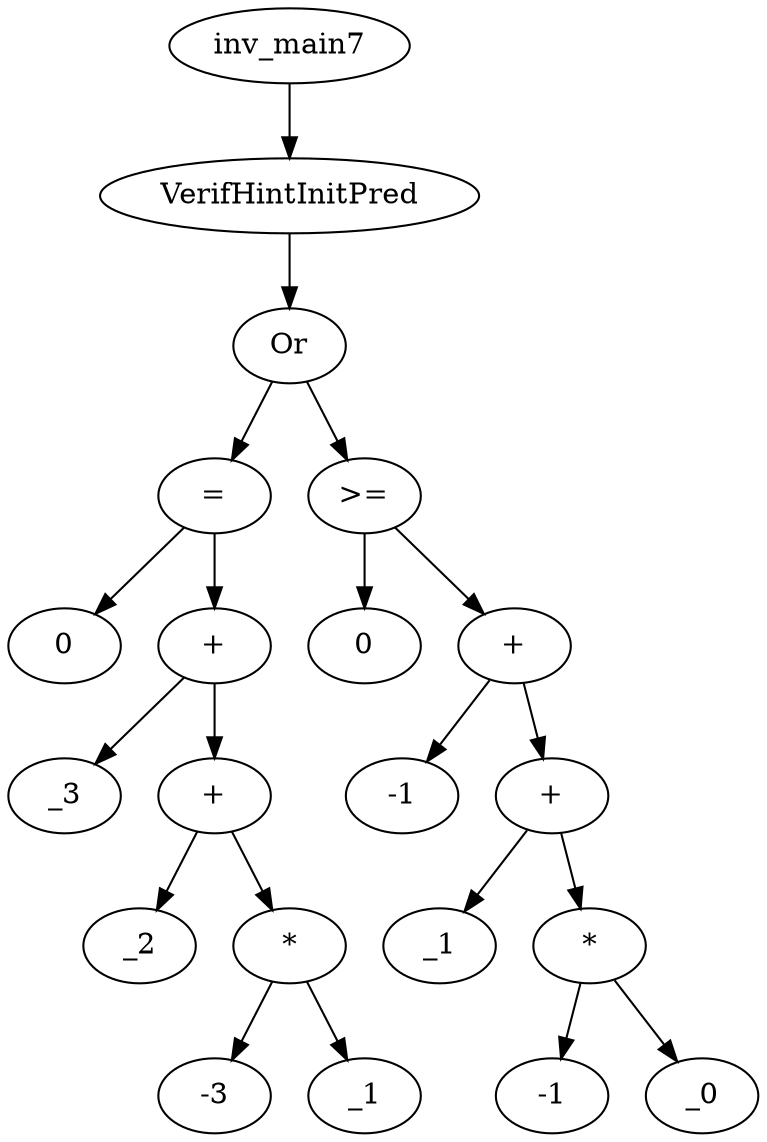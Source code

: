 digraph dag {
0 [label="inv_main7"];
1 [label="VerifHintInitPred"];
2 [label="Or"];
3 [label="="];
4 [label="0"];
5 [label="+"];
6 [label="_3"];
7 [label="+"];
8 [label="_2"];
9 [label="*"];
10 [label="-3"];
11 [label="_1"];
12 [label=">="];
13 [label="0"];
14 [label="+"];
15 [label="-1"];
16 [label="+"];
17 [label="_1"];
18 [label="*"];
19 [label="-1"];
20 [label="_0"];
0->1
1->2
2->3
2 -> 12
3->5
3 -> 4
5->7
5 -> 6
7->9
7 -> 8
9->11
9 -> 10
12->14
12 -> 13
14->16
14 -> 15
16->18
16 -> 17
18->20
18 -> 19
}
